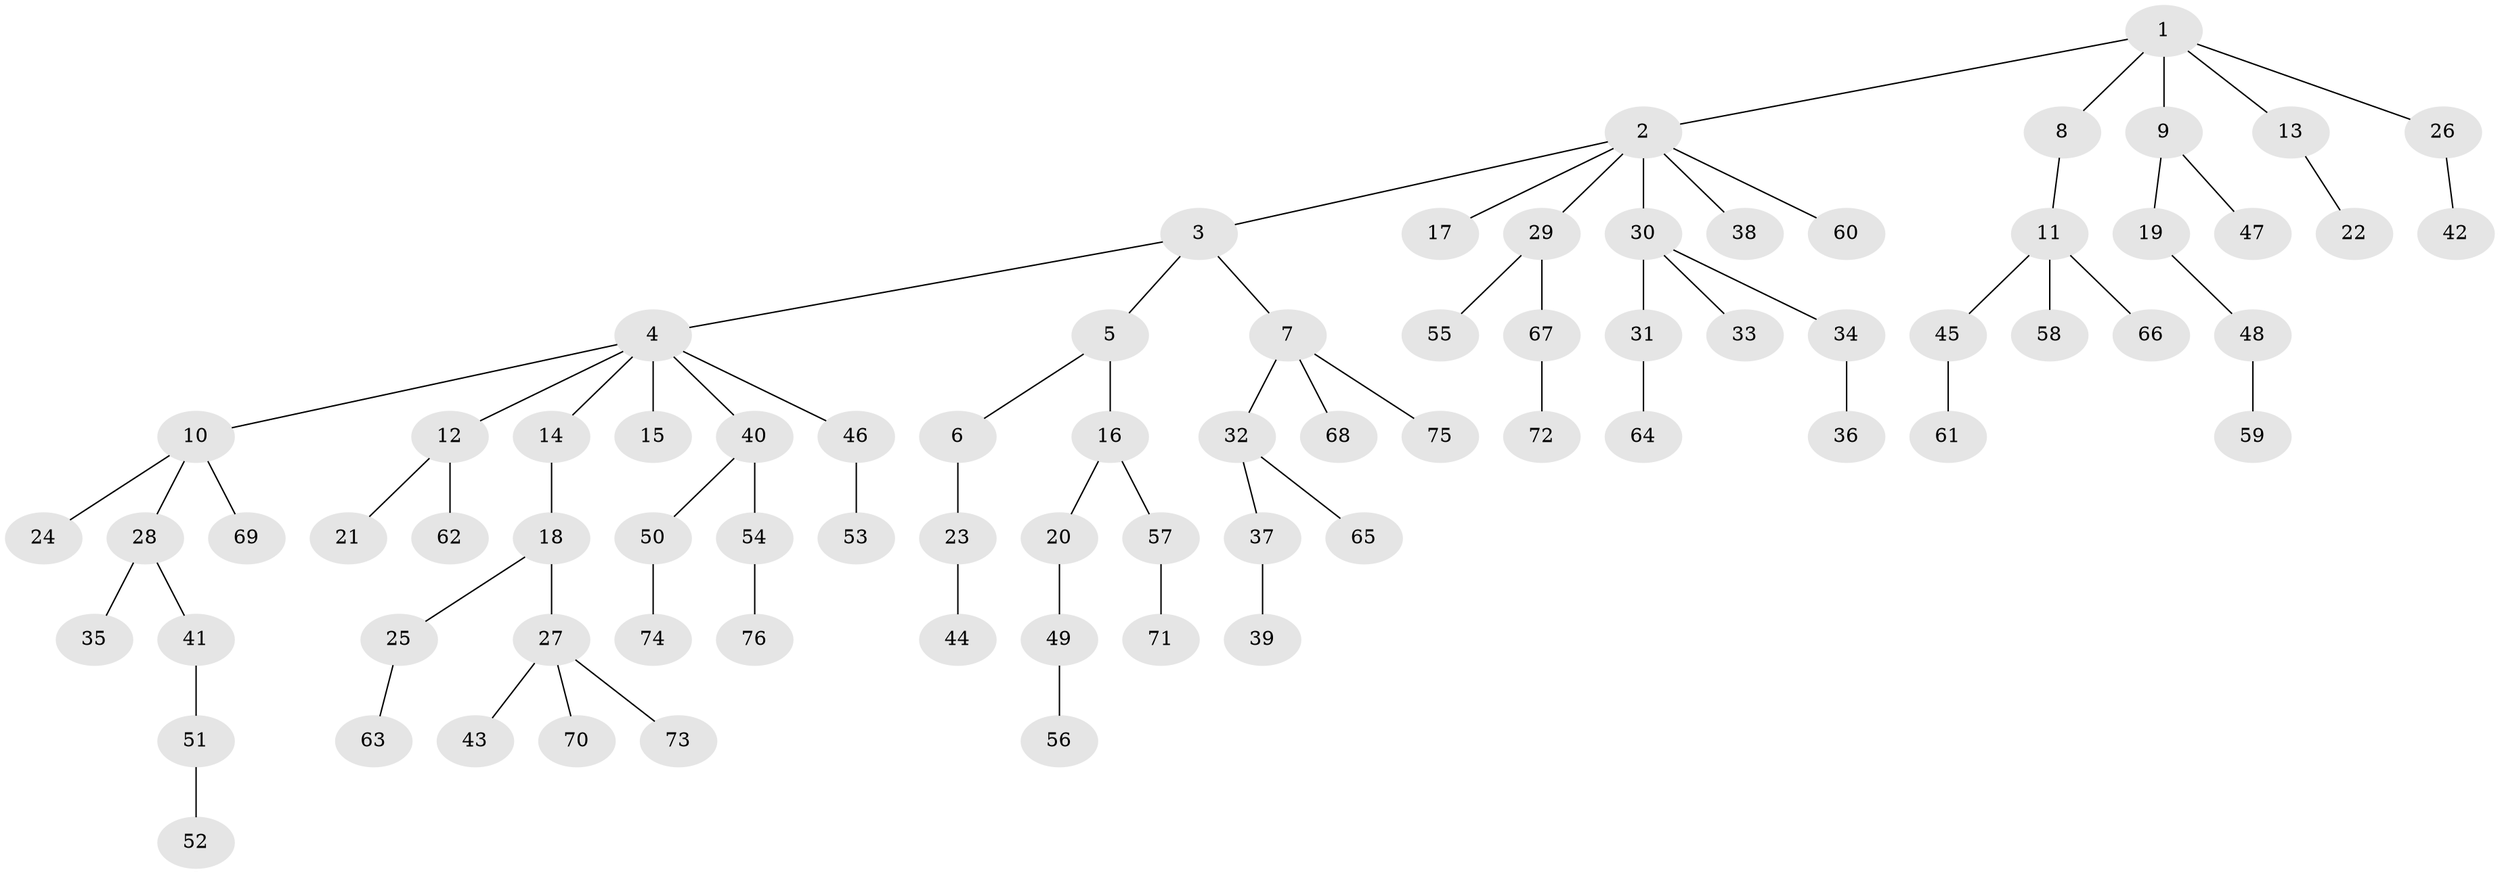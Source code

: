 // Generated by graph-tools (version 1.1) at 2025/02/03/09/25 03:02:29]
// undirected, 76 vertices, 75 edges
graph export_dot {
graph [start="1"]
  node [color=gray90,style=filled];
  1;
  2;
  3;
  4;
  5;
  6;
  7;
  8;
  9;
  10;
  11;
  12;
  13;
  14;
  15;
  16;
  17;
  18;
  19;
  20;
  21;
  22;
  23;
  24;
  25;
  26;
  27;
  28;
  29;
  30;
  31;
  32;
  33;
  34;
  35;
  36;
  37;
  38;
  39;
  40;
  41;
  42;
  43;
  44;
  45;
  46;
  47;
  48;
  49;
  50;
  51;
  52;
  53;
  54;
  55;
  56;
  57;
  58;
  59;
  60;
  61;
  62;
  63;
  64;
  65;
  66;
  67;
  68;
  69;
  70;
  71;
  72;
  73;
  74;
  75;
  76;
  1 -- 2;
  1 -- 8;
  1 -- 9;
  1 -- 13;
  1 -- 26;
  2 -- 3;
  2 -- 17;
  2 -- 29;
  2 -- 30;
  2 -- 38;
  2 -- 60;
  3 -- 4;
  3 -- 5;
  3 -- 7;
  4 -- 10;
  4 -- 12;
  4 -- 14;
  4 -- 15;
  4 -- 40;
  4 -- 46;
  5 -- 6;
  5 -- 16;
  6 -- 23;
  7 -- 32;
  7 -- 68;
  7 -- 75;
  8 -- 11;
  9 -- 19;
  9 -- 47;
  10 -- 24;
  10 -- 28;
  10 -- 69;
  11 -- 45;
  11 -- 58;
  11 -- 66;
  12 -- 21;
  12 -- 62;
  13 -- 22;
  14 -- 18;
  16 -- 20;
  16 -- 57;
  18 -- 25;
  18 -- 27;
  19 -- 48;
  20 -- 49;
  23 -- 44;
  25 -- 63;
  26 -- 42;
  27 -- 43;
  27 -- 70;
  27 -- 73;
  28 -- 35;
  28 -- 41;
  29 -- 55;
  29 -- 67;
  30 -- 31;
  30 -- 33;
  30 -- 34;
  31 -- 64;
  32 -- 37;
  32 -- 65;
  34 -- 36;
  37 -- 39;
  40 -- 50;
  40 -- 54;
  41 -- 51;
  45 -- 61;
  46 -- 53;
  48 -- 59;
  49 -- 56;
  50 -- 74;
  51 -- 52;
  54 -- 76;
  57 -- 71;
  67 -- 72;
}

